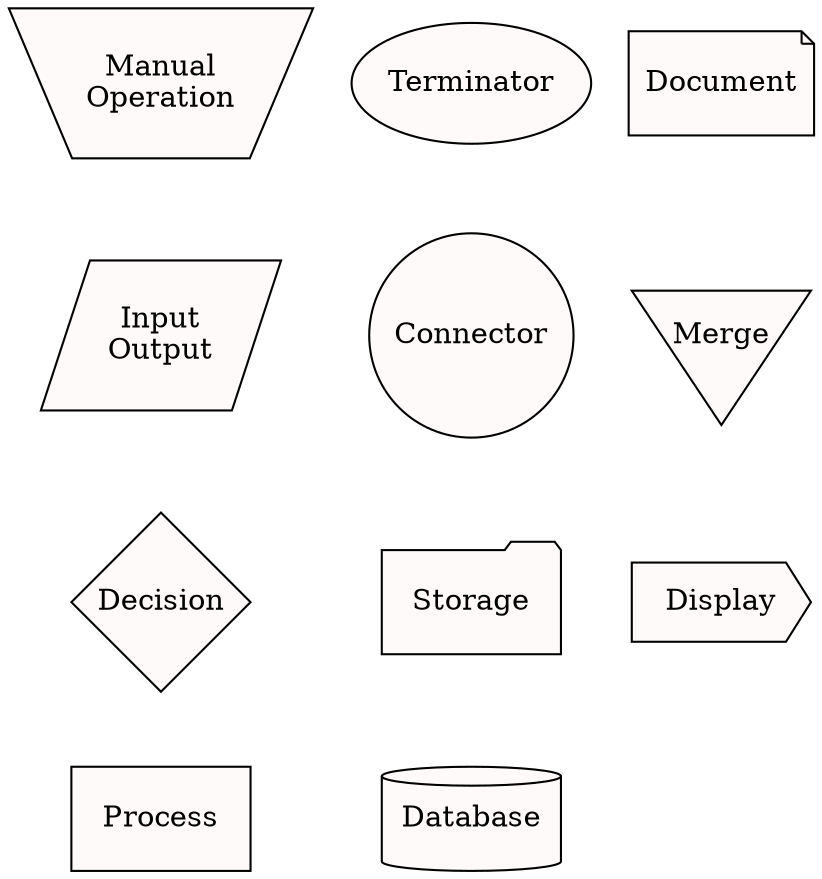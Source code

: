 digraph G {
    bgcolor=invis
    node [style=filled fillcolor=snow]
    edge [style=invis]
    manual_op [shape=invtrapezium label="Manual\nOperation" height="1"]
    io [shape=parallelogram label="Input\nOutput" height="1"]
    decision [shape=diamond label="Decision" fixedsize="True", height="1.2", width="1.2"]
    process [shape=box label="Process" height=0.7 width=1.2]
    terminator [shape=ellipse label="Terminator" height=".8" width="1.6"]
    connector [shape=circle label="Connector" height=".8"]
    storage [shape=folder label="Storage" height=0.7 width=1.2]
    db [shape=cylinder label="Database" height=0.7 width=1.2]
    document [shape=note label="Document" height=0.7 width=1.2]
    merge [shape=invtriangle label="Merge" fixedsize="True", height="1.2", width="1.2"]
    display [shape=cds label="Display" height=0.7 width=1.2]
    manual_op -> io -> decision -> process
    terminator -> connector -> storage -> db
    document -> merge -> display
}
